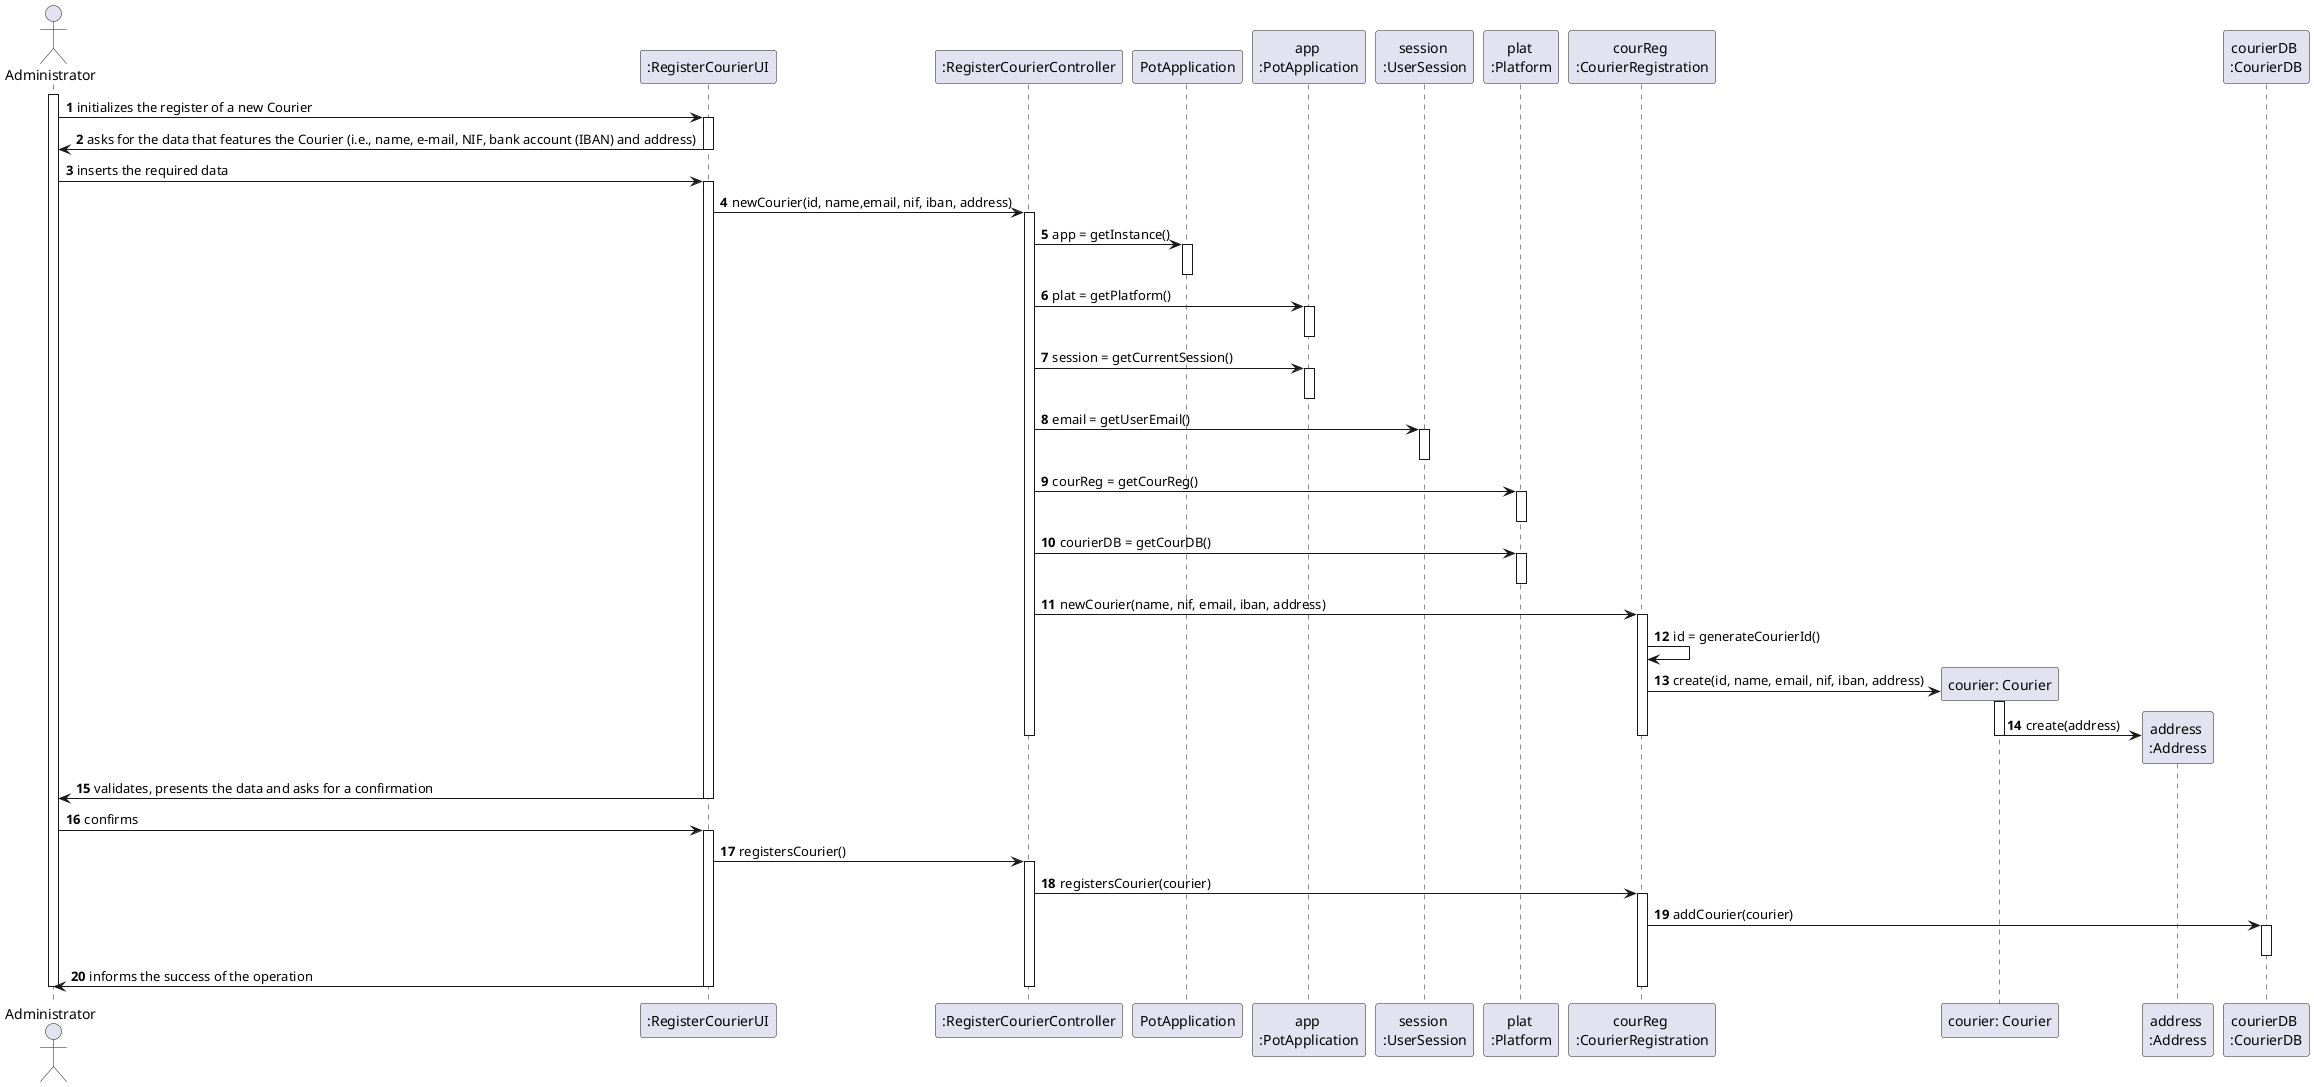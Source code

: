 @startuml
autonumber
actor "Administrator" as ADMIN

participant ":RegisterCourierUI" as UI
participant ":RegisterCourierController" as CTRL
participant "PotApplication" as PA
participant "app \n:PotApplication" as APA
participant "session \n:UserSession" as US
participant "plat \n:Platform" as PLAT
participant "courReg \n:CourierRegistration" as RF
participant "courier: Courier" as CR
participant "address \n:Address" as AD
participant "courierDB \n:CourierDB" as DB



activate ADMIN

ADMIN -> UI : initializes the register of a new Courier
activate UI
UI -> ADMIN : asks for the data that features the Courier (i.e., name, e-mail, NIF, bank account (IBAN) and address)
deactivate UI

ADMIN -> UI : inserts the required data
activate UI
UI -> CTRL : newCourier(id, name,email, nif, iban, address)
activate CTRL
CTRL -> PA : app = getInstance()
activate PA
deactivate PA
CTRL -> APA : plat = getPlatform()
activate APA
deactivate APA
CTRL -> APA : session = getCurrentSession()
activate APA
deactivate APA
CTRL -> US : email = getUserEmail()
activate US
deactivate US
CTRL -> PLAT : courReg = getCourReg()
activate PLAT
deactivate PLAT
CTRL -> PLAT : courierDB = getCourDB()
activate PLAT
deactivate PLAT
CTRL -> RF : newCourier(name, nif, email, iban, address)
activate RF
RF -> RF : id = generateCourierId()
RF -> CR ** : create(id, name, email, nif, iban, address)
activate CR
CR -> AD** : create(address)
deactivate CR
deactivate RF
deactivate CTRL


UI -> ADMIN : validates, presents the data and asks for a confirmation
deactivate UI

ADMIN -> UI : confirms
activate UI
UI -> CTRL : registersCourier()
activate CTRL
CTRL -> RF : registersCourier(courier)
activate RF
RF -> DB : addCourier(courier)
activate DB
deactivate DB
UI -> ADMIN : informs the success of the operation
deactivate RF
deactivate CTRL
deactivate UI

deactivate ADMIN

@enduml
